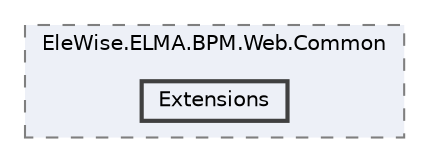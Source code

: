 digraph "Web/Modules/EleWise.ELMA.BPM.Web.Common/Extensions"
{
 // LATEX_PDF_SIZE
  bgcolor="transparent";
  edge [fontname=Helvetica,fontsize=10,labelfontname=Helvetica,labelfontsize=10];
  node [fontname=Helvetica,fontsize=10,shape=box,height=0.2,width=0.4];
  compound=true
  subgraph clusterdir_2cb3cc25f1142b1a2df578b41de53a41 {
    graph [ bgcolor="#edf0f7", pencolor="grey50", label="EleWise.ELMA.BPM.Web.Common", fontname=Helvetica,fontsize=10 style="filled,dashed", URL="dir_2cb3cc25f1142b1a2df578b41de53a41.html",tooltip=""]
  dir_cf8820f5b2d81b59adca96d8c83f79fd [label="Extensions", fillcolor="#edf0f7", color="grey25", style="filled,bold", URL="dir_cf8820f5b2d81b59adca96d8c83f79fd.html",tooltip=""];
  }
}
